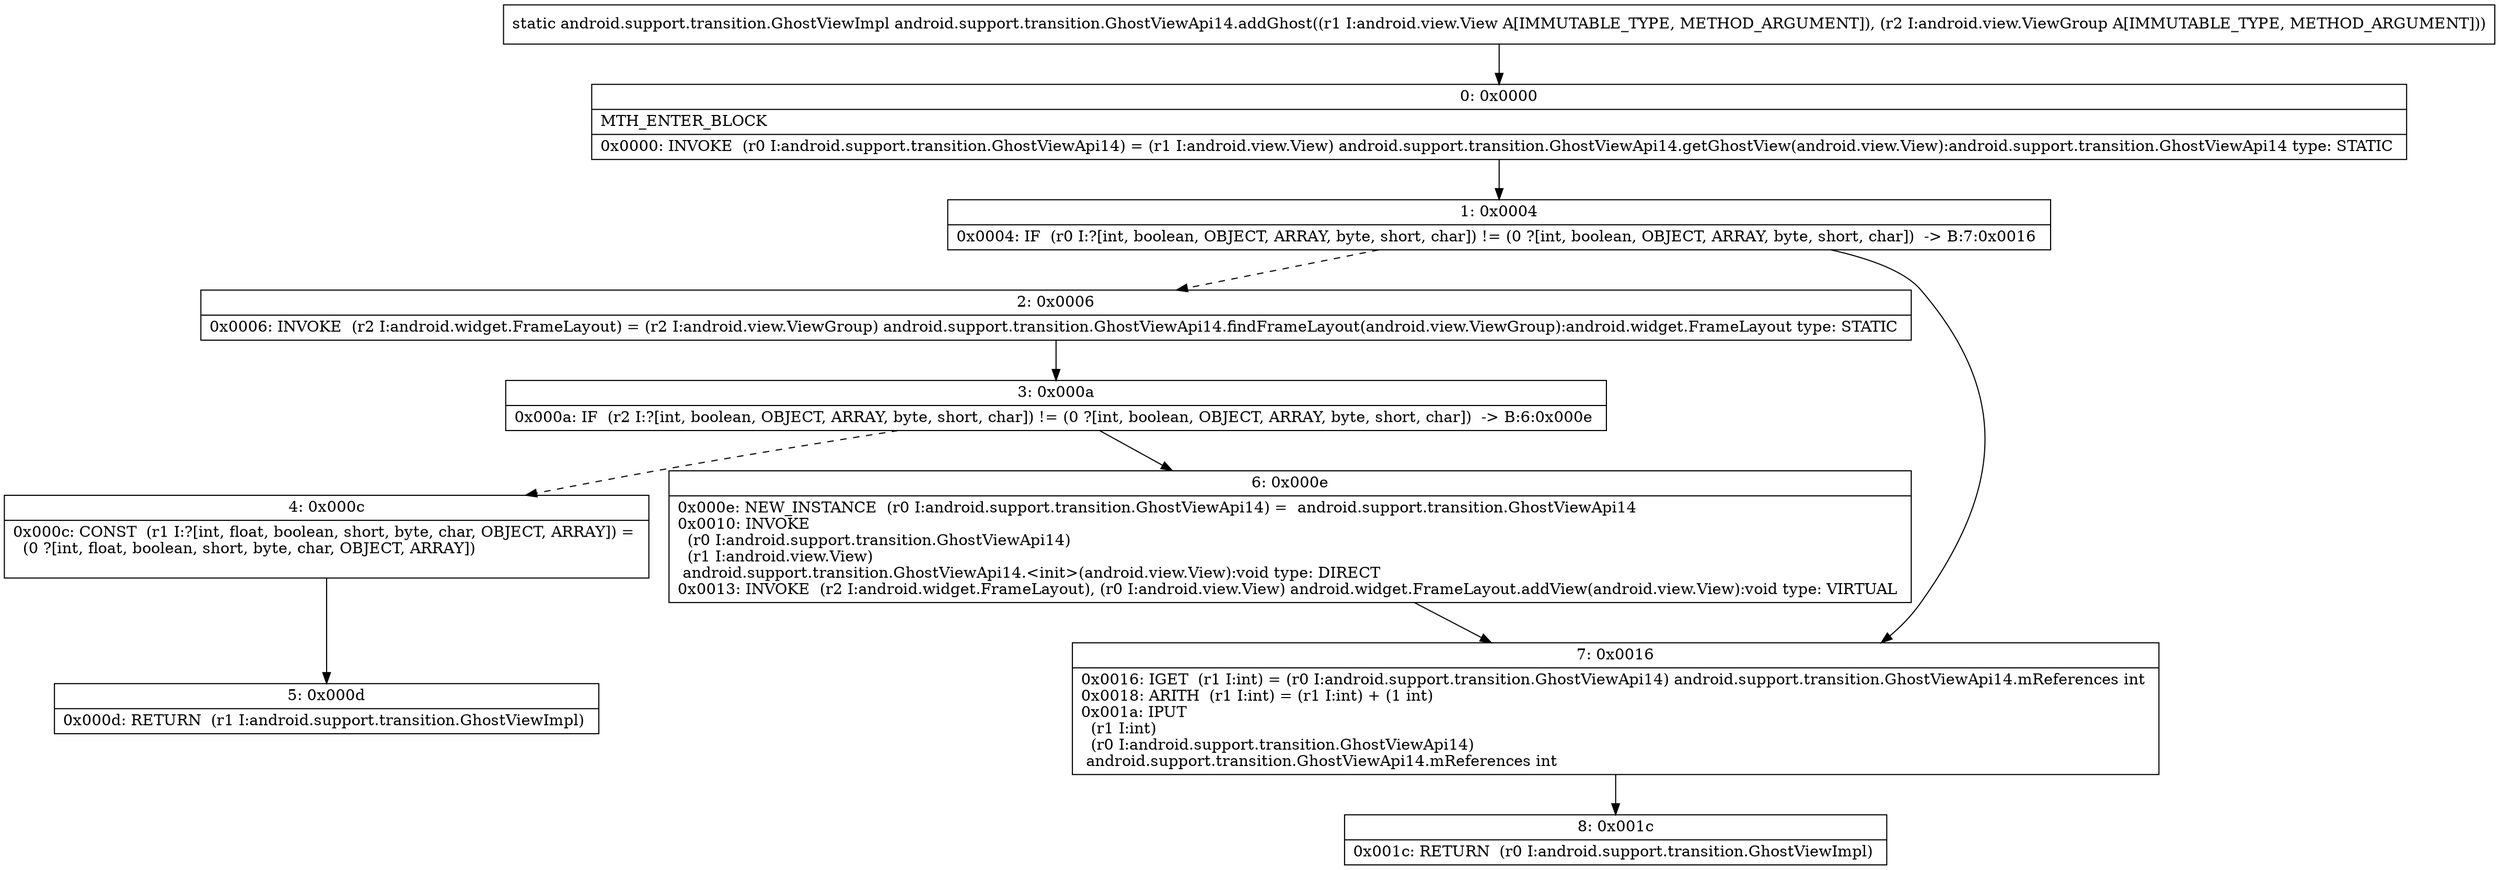 digraph "CFG forandroid.support.transition.GhostViewApi14.addGhost(Landroid\/view\/View;Landroid\/view\/ViewGroup;)Landroid\/support\/transition\/GhostViewImpl;" {
Node_0 [shape=record,label="{0\:\ 0x0000|MTH_ENTER_BLOCK\l|0x0000: INVOKE  (r0 I:android.support.transition.GhostViewApi14) = (r1 I:android.view.View) android.support.transition.GhostViewApi14.getGhostView(android.view.View):android.support.transition.GhostViewApi14 type: STATIC \l}"];
Node_1 [shape=record,label="{1\:\ 0x0004|0x0004: IF  (r0 I:?[int, boolean, OBJECT, ARRAY, byte, short, char]) != (0 ?[int, boolean, OBJECT, ARRAY, byte, short, char])  \-\> B:7:0x0016 \l}"];
Node_2 [shape=record,label="{2\:\ 0x0006|0x0006: INVOKE  (r2 I:android.widget.FrameLayout) = (r2 I:android.view.ViewGroup) android.support.transition.GhostViewApi14.findFrameLayout(android.view.ViewGroup):android.widget.FrameLayout type: STATIC \l}"];
Node_3 [shape=record,label="{3\:\ 0x000a|0x000a: IF  (r2 I:?[int, boolean, OBJECT, ARRAY, byte, short, char]) != (0 ?[int, boolean, OBJECT, ARRAY, byte, short, char])  \-\> B:6:0x000e \l}"];
Node_4 [shape=record,label="{4\:\ 0x000c|0x000c: CONST  (r1 I:?[int, float, boolean, short, byte, char, OBJECT, ARRAY]) = \l  (0 ?[int, float, boolean, short, byte, char, OBJECT, ARRAY])\l \l}"];
Node_5 [shape=record,label="{5\:\ 0x000d|0x000d: RETURN  (r1 I:android.support.transition.GhostViewImpl) \l}"];
Node_6 [shape=record,label="{6\:\ 0x000e|0x000e: NEW_INSTANCE  (r0 I:android.support.transition.GhostViewApi14) =  android.support.transition.GhostViewApi14 \l0x0010: INVOKE  \l  (r0 I:android.support.transition.GhostViewApi14)\l  (r1 I:android.view.View)\l android.support.transition.GhostViewApi14.\<init\>(android.view.View):void type: DIRECT \l0x0013: INVOKE  (r2 I:android.widget.FrameLayout), (r0 I:android.view.View) android.widget.FrameLayout.addView(android.view.View):void type: VIRTUAL \l}"];
Node_7 [shape=record,label="{7\:\ 0x0016|0x0016: IGET  (r1 I:int) = (r0 I:android.support.transition.GhostViewApi14) android.support.transition.GhostViewApi14.mReferences int \l0x0018: ARITH  (r1 I:int) = (r1 I:int) + (1 int) \l0x001a: IPUT  \l  (r1 I:int)\l  (r0 I:android.support.transition.GhostViewApi14)\l android.support.transition.GhostViewApi14.mReferences int \l}"];
Node_8 [shape=record,label="{8\:\ 0x001c|0x001c: RETURN  (r0 I:android.support.transition.GhostViewImpl) \l}"];
MethodNode[shape=record,label="{static android.support.transition.GhostViewImpl android.support.transition.GhostViewApi14.addGhost((r1 I:android.view.View A[IMMUTABLE_TYPE, METHOD_ARGUMENT]), (r2 I:android.view.ViewGroup A[IMMUTABLE_TYPE, METHOD_ARGUMENT])) }"];
MethodNode -> Node_0;
Node_0 -> Node_1;
Node_1 -> Node_2[style=dashed];
Node_1 -> Node_7;
Node_2 -> Node_3;
Node_3 -> Node_4[style=dashed];
Node_3 -> Node_6;
Node_4 -> Node_5;
Node_6 -> Node_7;
Node_7 -> Node_8;
}

